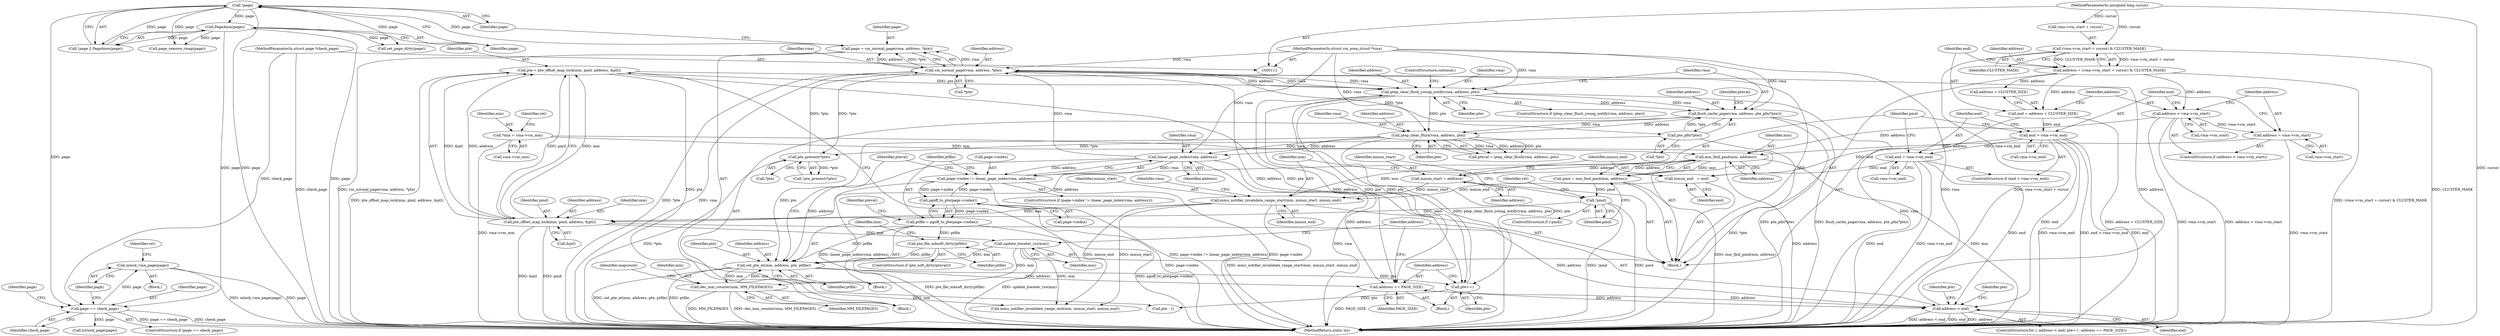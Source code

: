 digraph "0_linux_57e68e9cd65b4b8eb4045a1e0d0746458502554c_1@API" {
"1000270" [label="(Call,mlock_vma_page(page))"];
"1000266" [label="(Call,page == check_page)"];
"1000258" [label="(Call,!page)"];
"1000249" [label="(Call,page = vm_normal_page(vma, address, *pte))"];
"1000251" [label="(Call,vm_normal_page(vma, address, *pte))"];
"1000308" [label="(Call,linear_page_index(vma, address))"];
"1000299" [label="(Call,ptep_clear_flush(vma, address, pte))"];
"1000291" [label="(Call,flush_cache_page(vma, address, pte_pfn(*pte)))"];
"1000286" [label="(Call,ptep_clear_flush_young_notify(vma, address, pte))"];
"1000114" [label="(MethodParameterIn,struct vm_area_struct *vma)"];
"1000222" [label="(Call,pte = pte_offset_map_lock(mm, pmd, address, &ptl))"];
"1000224" [label="(Call,pte_offset_map_lock(mm, pmd, address, &ptl))"];
"1000192" [label="(Call,mmu_notifier_invalidate_range_start(mm, mmun_start, mmun_end))"];
"1000178" [label="(Call,mm_find_pmd(mm, address))"];
"1000118" [label="(Call,*mm = vma->vm_mm)"];
"1000155" [label="(Call,address < vma->vm_start)"];
"1000140" [label="(Call,address = (vma->vm_start + cursor) & CLUSTER_MASK)"];
"1000142" [label="(Call,(vma->vm_start + cursor) & CLUSTER_MASK)"];
"1000112" [label="(MethodParameterIn,unsigned long cursor)"];
"1000160" [label="(Call,address = vma->vm_start)"];
"1000186" [label="(Call,mmun_start = address)"];
"1000189" [label="(Call,mmun_end   = end)"];
"1000171" [label="(Call,end = vma->vm_end)"];
"1000166" [label="(Call,end > vma->vm_end)"];
"1000149" [label="(Call,end = address + CLUSTER_SIZE)"];
"1000182" [label="(Call,!pmd)"];
"1000176" [label="(Call,pmd = mm_find_pmd(mm, address))"];
"1000237" [label="(Call,pte++)"];
"1000324" [label="(Call,set_pte_at(mm, address, pte, ptfile))"];
"1000338" [label="(Call,dec_mm_counter(mm, MM_FILEPAGES))"];
"1000230" [label="(Call,update_hiwater_rss(mm))"];
"1000322" [label="(Call,pte_file_mksoft_dirty(ptfile))"];
"1000313" [label="(Call,ptfile = pgoff_to_pte(page->index))"];
"1000315" [label="(Call,pgoff_to_pte(page->index))"];
"1000304" [label="(Call,page->index != linear_page_index(vma, address))"];
"1000294" [label="(Call,pte_pfn(*pte))"];
"1000233" [label="(Call,address < end)"];
"1000239" [label="(Call,address += PAGE_SIZE)"];
"1000245" [label="(Call,pte_present(*pte))"];
"1000260" [label="(Call,PageAnon(page))"];
"1000115" [label="(MethodParameterIn,struct page *check_page)"];
"1000345" [label="(Call,pte - 1)"];
"1000195" [label="(Identifier,mmun_end)"];
"1000340" [label="(Identifier,MM_FILEPAGES)"];
"1000225" [label="(Identifier,mm)"];
"1000364" [label="(MethodReturn,static int)"];
"1000172" [label="(Identifier,end)"];
"1000178" [label="(Call,mm_find_pmd(mm, address))"];
"1000270" [label="(Call,mlock_vma_page(page))"];
"1000234" [label="(Identifier,address)"];
"1000268" [label="(Identifier,check_page)"];
"1000180" [label="(Identifier,address)"];
"1000251" [label="(Call,vm_normal_page(vma, address, *pte))"];
"1000162" [label="(Call,vma->vm_start)"];
"1000314" [label="(Identifier,ptfile)"];
"1000242" [label="(Block,)"];
"1000271" [label="(Identifier,page)"];
"1000116" [label="(Block,)"];
"1000334" [label="(Call,page_remove_rmap(page))"];
"1000194" [label="(Identifier,mmun_start)"];
"1000176" [label="(Call,pmd = mm_find_pmd(mm, address))"];
"1000260" [label="(Call,PageAnon(page))"];
"1000150" [label="(Identifier,end)"];
"1000253" [label="(Identifier,address)"];
"1000188" [label="(Identifier,address)"];
"1000181" [label="(ControlStructure,if (!pmd))"];
"1000311" [label="(Block,)"];
"1000321" [label="(Identifier,pteval)"];
"1000226" [label="(Identifier,pmd)"];
"1000285" [label="(ControlStructure,if (ptep_clear_flush_young_notify(vma, address, pte)))"];
"1000224" [label="(Call,pte_offset_map_lock(mm, pmd, address, &ptl))"];
"1000154" [label="(ControlStructure,if (address < vma->vm_start))"];
"1000182" [label="(Call,!pmd)"];
"1000246" [label="(Call,*pte)"];
"1000316" [label="(Call,page->index)"];
"1000165" [label="(ControlStructure,if (end > vma->vm_end))"];
"1000240" [label="(Identifier,address)"];
"1000309" [label="(Identifier,vma)"];
"1000331" [label="(Identifier,pteval)"];
"1000222" [label="(Call,pte = pte_offset_map_lock(mm, pmd, address, &ptl))"];
"1000247" [label="(Identifier,pte)"];
"1000289" [label="(Identifier,pte)"];
"1000193" [label="(Identifier,mm)"];
"1000151" [label="(Call,address + CLUSTER_SIZE)"];
"1000313" [label="(Call,ptfile = pgoff_to_pte(page->index))"];
"1000148" [label="(Identifier,CLUSTER_MASK)"];
"1000239" [label="(Call,address += PAGE_SIZE)"];
"1000319" [label="(ControlStructure,if (pte_soft_dirty(pteval)))"];
"1000326" [label="(Identifier,address)"];
"1000177" [label="(Identifier,pmd)"];
"1000115" [label="(MethodParameterIn,struct page *check_page)"];
"1000168" [label="(Call,vma->vm_end)"];
"1000161" [label="(Identifier,address)"];
"1000304" [label="(Call,page->index != linear_page_index(vma, address))"];
"1000286" [label="(Call,ptep_clear_flush_young_notify(vma, address, pte))"];
"1000156" [label="(Identifier,address)"];
"1000269" [label="(Block,)"];
"1000273" [label="(Identifier,ret)"];
"1000227" [label="(Identifier,address)"];
"1000149" [label="(Call,end = address + CLUSTER_SIZE)"];
"1000315" [label="(Call,pgoff_to_pte(page->index))"];
"1000267" [label="(Identifier,page)"];
"1000338" [label="(Call,dec_mm_counter(mm, MM_FILEPAGES))"];
"1000155" [label="(Call,address < vma->vm_start)"];
"1000250" [label="(Identifier,page)"];
"1000297" [label="(Call,pteval = ptep_clear_flush(vma, address, pte))"];
"1000328" [label="(Identifier,ptfile)"];
"1000191" [label="(Identifier,end)"];
"1000327" [label="(Identifier,pte)"];
"1000295" [label="(Call,*pte)"];
"1000192" [label="(Call,mmu_notifier_invalidate_range_start(mm, mmun_start, mmun_end))"];
"1000332" [label="(Call,set_page_dirty(page))"];
"1000278" [label="(Identifier,page)"];
"1000228" [label="(Call,&ptl)"];
"1000236" [label="(Block,)"];
"1000277" [label="(Call,trylock_page(page))"];
"1000230" [label="(Call,update_hiwater_rss(mm))"];
"1000187" [label="(Identifier,mmun_start)"];
"1000343" [label="(Identifier,mapcount)"];
"1000233" [label="(Call,address < end)"];
"1000294" [label="(Call,pte_pfn(*pte))"];
"1000305" [label="(Call,page->index)"];
"1000292" [label="(Identifier,vma)"];
"1000232" [label="(ControlStructure,for (; address < end; pte++, address += PAGE_SIZE))"];
"1000112" [label="(MethodParameterIn,unsigned long cursor)"];
"1000140" [label="(Call,address = (vma->vm_start + cursor) & CLUSTER_MASK)"];
"1000245" [label="(Call,pte_present(*pte))"];
"1000324" [label="(Call,set_pte_at(mm, address, pte, ptfile))"];
"1000171" [label="(Call,end = vma->vm_end)"];
"1000266" [label="(Call,page == check_page)"];
"1000235" [label="(Identifier,end)"];
"1000325" [label="(Identifier,mm)"];
"1000308" [label="(Call,linear_page_index(vma, address))"];
"1000238" [label="(Identifier,pte)"];
"1000118" [label="(Call,*mm = vma->vm_mm)"];
"1000261" [label="(Identifier,page)"];
"1000249" [label="(Call,page = vm_normal_page(vma, address, *pte))"];
"1000119" [label="(Identifier,mm)"];
"1000120" [label="(Call,vma->vm_mm)"];
"1000244" [label="(Call,!pte_present(*pte))"];
"1000166" [label="(Call,end > vma->vm_end)"];
"1000143" [label="(Call,vma->vm_start + cursor)"];
"1000300" [label="(Identifier,vma)"];
"1000186" [label="(Call,mmun_start = address)"];
"1000293" [label="(Identifier,address)"];
"1000339" [label="(Identifier,mm)"];
"1000190" [label="(Identifier,mmun_end)"];
"1000258" [label="(Call,!page)"];
"1000160" [label="(Call,address = vma->vm_start)"];
"1000301" [label="(Identifier,address)"];
"1000241" [label="(Identifier,PAGE_SIZE)"];
"1000346" [label="(Identifier,pte)"];
"1000223" [label="(Identifier,pte)"];
"1000322" [label="(Call,pte_file_mksoft_dirty(ptfile))"];
"1000349" [label="(Call,mmu_notifier_invalidate_range_end(mm, mmun_start, mmun_end))"];
"1000185" [label="(Identifier,ret)"];
"1000157" [label="(Call,vma->vm_start)"];
"1000179" [label="(Identifier,mm)"];
"1000183" [label="(Identifier,pmd)"];
"1000290" [label="(ControlStructure,continue;)"];
"1000114" [label="(MethodParameterIn,struct vm_area_struct *vma)"];
"1000231" [label="(Identifier,mm)"];
"1000201" [label="(Identifier,vma)"];
"1000291" [label="(Call,flush_cache_page(vma, address, pte_pfn(*pte)))"];
"1000299" [label="(Call,ptep_clear_flush(vma, address, pte))"];
"1000310" [label="(Identifier,address)"];
"1000265" [label="(ControlStructure,if (page == check_page))"];
"1000298" [label="(Identifier,pteval)"];
"1000303" [label="(ControlStructure,if (page->index != linear_page_index(vma, address)))"];
"1000259" [label="(Identifier,page)"];
"1000323" [label="(Identifier,ptfile)"];
"1000237" [label="(Call,pte++)"];
"1000142" [label="(Call,(vma->vm_start + cursor) & CLUSTER_MASK)"];
"1000252" [label="(Identifier,vma)"];
"1000302" [label="(Identifier,pte)"];
"1000141" [label="(Identifier,address)"];
"1000257" [label="(Call,!page || PageAnon(page))"];
"1000254" [label="(Call,*pte)"];
"1000189" [label="(Call,mmun_end   = end)"];
"1000287" [label="(Identifier,vma)"];
"1000173" [label="(Call,vma->vm_end)"];
"1000167" [label="(Identifier,end)"];
"1000288" [label="(Identifier,address)"];
"1000134" [label="(Identifier,ret)"];
"1000270" -> "1000269"  [label="AST: "];
"1000270" -> "1000271"  [label="CFG: "];
"1000271" -> "1000270"  [label="AST: "];
"1000273" -> "1000270"  [label="CFG: "];
"1000270" -> "1000364"  [label="DDG: mlock_vma_page(page)"];
"1000270" -> "1000364"  [label="DDG: page"];
"1000266" -> "1000270"  [label="DDG: page"];
"1000266" -> "1000265"  [label="AST: "];
"1000266" -> "1000268"  [label="CFG: "];
"1000267" -> "1000266"  [label="AST: "];
"1000268" -> "1000266"  [label="AST: "];
"1000271" -> "1000266"  [label="CFG: "];
"1000278" -> "1000266"  [label="CFG: "];
"1000266" -> "1000364"  [label="DDG: check_page"];
"1000266" -> "1000364"  [label="DDG: page == check_page"];
"1000258" -> "1000266"  [label="DDG: page"];
"1000260" -> "1000266"  [label="DDG: page"];
"1000115" -> "1000266"  [label="DDG: check_page"];
"1000266" -> "1000277"  [label="DDG: page"];
"1000258" -> "1000257"  [label="AST: "];
"1000258" -> "1000259"  [label="CFG: "];
"1000259" -> "1000258"  [label="AST: "];
"1000261" -> "1000258"  [label="CFG: "];
"1000257" -> "1000258"  [label="CFG: "];
"1000258" -> "1000364"  [label="DDG: page"];
"1000258" -> "1000257"  [label="DDG: page"];
"1000249" -> "1000258"  [label="DDG: page"];
"1000258" -> "1000260"  [label="DDG: page"];
"1000258" -> "1000332"  [label="DDG: page"];
"1000258" -> "1000334"  [label="DDG: page"];
"1000249" -> "1000242"  [label="AST: "];
"1000249" -> "1000251"  [label="CFG: "];
"1000250" -> "1000249"  [label="AST: "];
"1000251" -> "1000249"  [label="AST: "];
"1000259" -> "1000249"  [label="CFG: "];
"1000249" -> "1000364"  [label="DDG: vm_normal_page(vma, address, *pte)"];
"1000251" -> "1000249"  [label="DDG: vma"];
"1000251" -> "1000249"  [label="DDG: address"];
"1000251" -> "1000249"  [label="DDG: *pte"];
"1000251" -> "1000254"  [label="CFG: "];
"1000252" -> "1000251"  [label="AST: "];
"1000253" -> "1000251"  [label="AST: "];
"1000254" -> "1000251"  [label="AST: "];
"1000251" -> "1000364"  [label="DDG: *pte"];
"1000251" -> "1000364"  [label="DDG: vma"];
"1000251" -> "1000239"  [label="DDG: address"];
"1000251" -> "1000245"  [label="DDG: *pte"];
"1000308" -> "1000251"  [label="DDG: vma"];
"1000286" -> "1000251"  [label="DDG: vma"];
"1000114" -> "1000251"  [label="DDG: vma"];
"1000233" -> "1000251"  [label="DDG: address"];
"1000245" -> "1000251"  [label="DDG: *pte"];
"1000251" -> "1000286"  [label="DDG: vma"];
"1000251" -> "1000286"  [label="DDG: address"];
"1000251" -> "1000294"  [label="DDG: *pte"];
"1000308" -> "1000304"  [label="AST: "];
"1000308" -> "1000310"  [label="CFG: "];
"1000309" -> "1000308"  [label="AST: "];
"1000310" -> "1000308"  [label="AST: "];
"1000304" -> "1000308"  [label="CFG: "];
"1000308" -> "1000364"  [label="DDG: vma"];
"1000308" -> "1000239"  [label="DDG: address"];
"1000308" -> "1000304"  [label="DDG: vma"];
"1000308" -> "1000304"  [label="DDG: address"];
"1000299" -> "1000308"  [label="DDG: vma"];
"1000299" -> "1000308"  [label="DDG: address"];
"1000114" -> "1000308"  [label="DDG: vma"];
"1000308" -> "1000324"  [label="DDG: address"];
"1000299" -> "1000297"  [label="AST: "];
"1000299" -> "1000302"  [label="CFG: "];
"1000300" -> "1000299"  [label="AST: "];
"1000301" -> "1000299"  [label="AST: "];
"1000302" -> "1000299"  [label="AST: "];
"1000297" -> "1000299"  [label="CFG: "];
"1000299" -> "1000237"  [label="DDG: pte"];
"1000299" -> "1000297"  [label="DDG: vma"];
"1000299" -> "1000297"  [label="DDG: address"];
"1000299" -> "1000297"  [label="DDG: pte"];
"1000291" -> "1000299"  [label="DDG: vma"];
"1000291" -> "1000299"  [label="DDG: address"];
"1000114" -> "1000299"  [label="DDG: vma"];
"1000286" -> "1000299"  [label="DDG: pte"];
"1000299" -> "1000324"  [label="DDG: pte"];
"1000291" -> "1000242"  [label="AST: "];
"1000291" -> "1000294"  [label="CFG: "];
"1000292" -> "1000291"  [label="AST: "];
"1000293" -> "1000291"  [label="AST: "];
"1000294" -> "1000291"  [label="AST: "];
"1000298" -> "1000291"  [label="CFG: "];
"1000291" -> "1000364"  [label="DDG: flush_cache_page(vma, address, pte_pfn(*pte))"];
"1000291" -> "1000364"  [label="DDG: pte_pfn(*pte)"];
"1000286" -> "1000291"  [label="DDG: vma"];
"1000286" -> "1000291"  [label="DDG: address"];
"1000114" -> "1000291"  [label="DDG: vma"];
"1000294" -> "1000291"  [label="DDG: *pte"];
"1000286" -> "1000285"  [label="AST: "];
"1000286" -> "1000289"  [label="CFG: "];
"1000287" -> "1000286"  [label="AST: "];
"1000288" -> "1000286"  [label="AST: "];
"1000289" -> "1000286"  [label="AST: "];
"1000290" -> "1000286"  [label="CFG: "];
"1000292" -> "1000286"  [label="CFG: "];
"1000286" -> "1000364"  [label="DDG: ptep_clear_flush_young_notify(vma, address, pte)"];
"1000286" -> "1000364"  [label="DDG: vma"];
"1000286" -> "1000237"  [label="DDG: pte"];
"1000286" -> "1000239"  [label="DDG: address"];
"1000114" -> "1000286"  [label="DDG: vma"];
"1000222" -> "1000286"  [label="DDG: pte"];
"1000237" -> "1000286"  [label="DDG: pte"];
"1000114" -> "1000111"  [label="AST: "];
"1000114" -> "1000364"  [label="DDG: vma"];
"1000222" -> "1000116"  [label="AST: "];
"1000222" -> "1000224"  [label="CFG: "];
"1000223" -> "1000222"  [label="AST: "];
"1000224" -> "1000222"  [label="AST: "];
"1000231" -> "1000222"  [label="CFG: "];
"1000222" -> "1000364"  [label="DDG: pte_offset_map_lock(mm, pmd, address, &ptl)"];
"1000224" -> "1000222"  [label="DDG: mm"];
"1000224" -> "1000222"  [label="DDG: pmd"];
"1000224" -> "1000222"  [label="DDG: address"];
"1000224" -> "1000222"  [label="DDG: &ptl"];
"1000222" -> "1000237"  [label="DDG: pte"];
"1000222" -> "1000345"  [label="DDG: pte"];
"1000224" -> "1000228"  [label="CFG: "];
"1000225" -> "1000224"  [label="AST: "];
"1000226" -> "1000224"  [label="AST: "];
"1000227" -> "1000224"  [label="AST: "];
"1000228" -> "1000224"  [label="AST: "];
"1000224" -> "1000364"  [label="DDG: pmd"];
"1000224" -> "1000364"  [label="DDG: &ptl"];
"1000192" -> "1000224"  [label="DDG: mm"];
"1000182" -> "1000224"  [label="DDG: pmd"];
"1000178" -> "1000224"  [label="DDG: address"];
"1000224" -> "1000230"  [label="DDG: mm"];
"1000224" -> "1000233"  [label="DDG: address"];
"1000192" -> "1000116"  [label="AST: "];
"1000192" -> "1000195"  [label="CFG: "];
"1000193" -> "1000192"  [label="AST: "];
"1000194" -> "1000192"  [label="AST: "];
"1000195" -> "1000192"  [label="AST: "];
"1000201" -> "1000192"  [label="CFG: "];
"1000192" -> "1000364"  [label="DDG: mmu_notifier_invalidate_range_start(mm, mmun_start, mmun_end)"];
"1000178" -> "1000192"  [label="DDG: mm"];
"1000186" -> "1000192"  [label="DDG: mmun_start"];
"1000189" -> "1000192"  [label="DDG: mmun_end"];
"1000192" -> "1000349"  [label="DDG: mmun_start"];
"1000192" -> "1000349"  [label="DDG: mmun_end"];
"1000178" -> "1000176"  [label="AST: "];
"1000178" -> "1000180"  [label="CFG: "];
"1000179" -> "1000178"  [label="AST: "];
"1000180" -> "1000178"  [label="AST: "];
"1000176" -> "1000178"  [label="CFG: "];
"1000178" -> "1000364"  [label="DDG: mm"];
"1000178" -> "1000364"  [label="DDG: address"];
"1000178" -> "1000176"  [label="DDG: mm"];
"1000178" -> "1000176"  [label="DDG: address"];
"1000118" -> "1000178"  [label="DDG: mm"];
"1000155" -> "1000178"  [label="DDG: address"];
"1000160" -> "1000178"  [label="DDG: address"];
"1000178" -> "1000186"  [label="DDG: address"];
"1000118" -> "1000116"  [label="AST: "];
"1000118" -> "1000120"  [label="CFG: "];
"1000119" -> "1000118"  [label="AST: "];
"1000120" -> "1000118"  [label="AST: "];
"1000134" -> "1000118"  [label="CFG: "];
"1000118" -> "1000364"  [label="DDG: vma->vm_mm"];
"1000155" -> "1000154"  [label="AST: "];
"1000155" -> "1000157"  [label="CFG: "];
"1000156" -> "1000155"  [label="AST: "];
"1000157" -> "1000155"  [label="AST: "];
"1000161" -> "1000155"  [label="CFG: "];
"1000167" -> "1000155"  [label="CFG: "];
"1000155" -> "1000364"  [label="DDG: vma->vm_start"];
"1000155" -> "1000364"  [label="DDG: address < vma->vm_start"];
"1000140" -> "1000155"  [label="DDG: address"];
"1000155" -> "1000160"  [label="DDG: vma->vm_start"];
"1000140" -> "1000116"  [label="AST: "];
"1000140" -> "1000142"  [label="CFG: "];
"1000141" -> "1000140"  [label="AST: "];
"1000142" -> "1000140"  [label="AST: "];
"1000150" -> "1000140"  [label="CFG: "];
"1000140" -> "1000364"  [label="DDG: (vma->vm_start + cursor) & CLUSTER_MASK"];
"1000142" -> "1000140"  [label="DDG: vma->vm_start + cursor"];
"1000142" -> "1000140"  [label="DDG: CLUSTER_MASK"];
"1000140" -> "1000149"  [label="DDG: address"];
"1000140" -> "1000151"  [label="DDG: address"];
"1000142" -> "1000148"  [label="CFG: "];
"1000143" -> "1000142"  [label="AST: "];
"1000148" -> "1000142"  [label="AST: "];
"1000142" -> "1000364"  [label="DDG: CLUSTER_MASK"];
"1000142" -> "1000364"  [label="DDG: vma->vm_start + cursor"];
"1000112" -> "1000142"  [label="DDG: cursor"];
"1000112" -> "1000111"  [label="AST: "];
"1000112" -> "1000364"  [label="DDG: cursor"];
"1000112" -> "1000143"  [label="DDG: cursor"];
"1000160" -> "1000154"  [label="AST: "];
"1000160" -> "1000162"  [label="CFG: "];
"1000161" -> "1000160"  [label="AST: "];
"1000162" -> "1000160"  [label="AST: "];
"1000167" -> "1000160"  [label="CFG: "];
"1000160" -> "1000364"  [label="DDG: vma->vm_start"];
"1000186" -> "1000116"  [label="AST: "];
"1000186" -> "1000188"  [label="CFG: "];
"1000187" -> "1000186"  [label="AST: "];
"1000188" -> "1000186"  [label="AST: "];
"1000190" -> "1000186"  [label="CFG: "];
"1000189" -> "1000116"  [label="AST: "];
"1000189" -> "1000191"  [label="CFG: "];
"1000190" -> "1000189"  [label="AST: "];
"1000191" -> "1000189"  [label="AST: "];
"1000193" -> "1000189"  [label="CFG: "];
"1000171" -> "1000189"  [label="DDG: end"];
"1000166" -> "1000189"  [label="DDG: end"];
"1000171" -> "1000165"  [label="AST: "];
"1000171" -> "1000173"  [label="CFG: "];
"1000172" -> "1000171"  [label="AST: "];
"1000173" -> "1000171"  [label="AST: "];
"1000177" -> "1000171"  [label="CFG: "];
"1000171" -> "1000364"  [label="DDG: end"];
"1000171" -> "1000364"  [label="DDG: vma->vm_end"];
"1000166" -> "1000171"  [label="DDG: vma->vm_end"];
"1000171" -> "1000233"  [label="DDG: end"];
"1000166" -> "1000165"  [label="AST: "];
"1000166" -> "1000168"  [label="CFG: "];
"1000167" -> "1000166"  [label="AST: "];
"1000168" -> "1000166"  [label="AST: "];
"1000172" -> "1000166"  [label="CFG: "];
"1000177" -> "1000166"  [label="CFG: "];
"1000166" -> "1000364"  [label="DDG: vma->vm_end"];
"1000166" -> "1000364"  [label="DDG: end > vma->vm_end"];
"1000166" -> "1000364"  [label="DDG: end"];
"1000149" -> "1000166"  [label="DDG: end"];
"1000166" -> "1000233"  [label="DDG: end"];
"1000149" -> "1000116"  [label="AST: "];
"1000149" -> "1000151"  [label="CFG: "];
"1000150" -> "1000149"  [label="AST: "];
"1000151" -> "1000149"  [label="AST: "];
"1000156" -> "1000149"  [label="CFG: "];
"1000149" -> "1000364"  [label="DDG: address + CLUSTER_SIZE"];
"1000182" -> "1000181"  [label="AST: "];
"1000182" -> "1000183"  [label="CFG: "];
"1000183" -> "1000182"  [label="AST: "];
"1000185" -> "1000182"  [label="CFG: "];
"1000187" -> "1000182"  [label="CFG: "];
"1000182" -> "1000364"  [label="DDG: !pmd"];
"1000182" -> "1000364"  [label="DDG: pmd"];
"1000176" -> "1000182"  [label="DDG: pmd"];
"1000176" -> "1000116"  [label="AST: "];
"1000177" -> "1000176"  [label="AST: "];
"1000183" -> "1000176"  [label="CFG: "];
"1000176" -> "1000364"  [label="DDG: mm_find_pmd(mm, address)"];
"1000237" -> "1000236"  [label="AST: "];
"1000237" -> "1000238"  [label="CFG: "];
"1000238" -> "1000237"  [label="AST: "];
"1000240" -> "1000237"  [label="CFG: "];
"1000324" -> "1000237"  [label="DDG: pte"];
"1000237" -> "1000345"  [label="DDG: pte"];
"1000324" -> "1000311"  [label="AST: "];
"1000324" -> "1000328"  [label="CFG: "];
"1000325" -> "1000324"  [label="AST: "];
"1000326" -> "1000324"  [label="AST: "];
"1000327" -> "1000324"  [label="AST: "];
"1000328" -> "1000324"  [label="AST: "];
"1000331" -> "1000324"  [label="CFG: "];
"1000324" -> "1000364"  [label="DDG: ptfile"];
"1000324" -> "1000364"  [label="DDG: set_pte_at(mm, address, pte, ptfile)"];
"1000324" -> "1000239"  [label="DDG: address"];
"1000338" -> "1000324"  [label="DDG: mm"];
"1000230" -> "1000324"  [label="DDG: mm"];
"1000322" -> "1000324"  [label="DDG: ptfile"];
"1000313" -> "1000324"  [label="DDG: ptfile"];
"1000324" -> "1000338"  [label="DDG: mm"];
"1000338" -> "1000242"  [label="AST: "];
"1000338" -> "1000340"  [label="CFG: "];
"1000339" -> "1000338"  [label="AST: "];
"1000340" -> "1000338"  [label="AST: "];
"1000343" -> "1000338"  [label="CFG: "];
"1000338" -> "1000364"  [label="DDG: dec_mm_counter(mm, MM_FILEPAGES)"];
"1000338" -> "1000364"  [label="DDG: MM_FILEPAGES"];
"1000230" -> "1000338"  [label="DDG: mm"];
"1000338" -> "1000349"  [label="DDG: mm"];
"1000230" -> "1000116"  [label="AST: "];
"1000230" -> "1000231"  [label="CFG: "];
"1000231" -> "1000230"  [label="AST: "];
"1000234" -> "1000230"  [label="CFG: "];
"1000230" -> "1000364"  [label="DDG: update_hiwater_rss(mm)"];
"1000230" -> "1000349"  [label="DDG: mm"];
"1000322" -> "1000319"  [label="AST: "];
"1000322" -> "1000323"  [label="CFG: "];
"1000323" -> "1000322"  [label="AST: "];
"1000325" -> "1000322"  [label="CFG: "];
"1000322" -> "1000364"  [label="DDG: pte_file_mksoft_dirty(ptfile)"];
"1000313" -> "1000322"  [label="DDG: ptfile"];
"1000313" -> "1000311"  [label="AST: "];
"1000313" -> "1000315"  [label="CFG: "];
"1000314" -> "1000313"  [label="AST: "];
"1000315" -> "1000313"  [label="AST: "];
"1000321" -> "1000313"  [label="CFG: "];
"1000313" -> "1000364"  [label="DDG: pgoff_to_pte(page->index)"];
"1000315" -> "1000313"  [label="DDG: page->index"];
"1000315" -> "1000316"  [label="CFG: "];
"1000316" -> "1000315"  [label="AST: "];
"1000315" -> "1000364"  [label="DDG: page->index"];
"1000315" -> "1000304"  [label="DDG: page->index"];
"1000304" -> "1000315"  [label="DDG: page->index"];
"1000304" -> "1000303"  [label="AST: "];
"1000305" -> "1000304"  [label="AST: "];
"1000314" -> "1000304"  [label="CFG: "];
"1000331" -> "1000304"  [label="CFG: "];
"1000304" -> "1000364"  [label="DDG: page->index"];
"1000304" -> "1000364"  [label="DDG: page->index != linear_page_index(vma, address)"];
"1000304" -> "1000364"  [label="DDG: linear_page_index(vma, address)"];
"1000294" -> "1000295"  [label="CFG: "];
"1000295" -> "1000294"  [label="AST: "];
"1000294" -> "1000364"  [label="DDG: *pte"];
"1000294" -> "1000245"  [label="DDG: *pte"];
"1000233" -> "1000232"  [label="AST: "];
"1000233" -> "1000235"  [label="CFG: "];
"1000234" -> "1000233"  [label="AST: "];
"1000235" -> "1000233"  [label="AST: "];
"1000247" -> "1000233"  [label="CFG: "];
"1000346" -> "1000233"  [label="CFG: "];
"1000233" -> "1000364"  [label="DDG: address < end"];
"1000233" -> "1000364"  [label="DDG: end"];
"1000233" -> "1000364"  [label="DDG: address"];
"1000239" -> "1000233"  [label="DDG: address"];
"1000233" -> "1000239"  [label="DDG: address"];
"1000239" -> "1000236"  [label="AST: "];
"1000239" -> "1000241"  [label="CFG: "];
"1000240" -> "1000239"  [label="AST: "];
"1000241" -> "1000239"  [label="AST: "];
"1000234" -> "1000239"  [label="CFG: "];
"1000239" -> "1000364"  [label="DDG: PAGE_SIZE"];
"1000245" -> "1000244"  [label="AST: "];
"1000245" -> "1000246"  [label="CFG: "];
"1000246" -> "1000245"  [label="AST: "];
"1000244" -> "1000245"  [label="CFG: "];
"1000245" -> "1000364"  [label="DDG: *pte"];
"1000245" -> "1000244"  [label="DDG: *pte"];
"1000260" -> "1000257"  [label="AST: "];
"1000260" -> "1000261"  [label="CFG: "];
"1000261" -> "1000260"  [label="AST: "];
"1000257" -> "1000260"  [label="CFG: "];
"1000260" -> "1000364"  [label="DDG: page"];
"1000260" -> "1000257"  [label="DDG: page"];
"1000260" -> "1000332"  [label="DDG: page"];
"1000260" -> "1000334"  [label="DDG: page"];
"1000115" -> "1000111"  [label="AST: "];
"1000115" -> "1000364"  [label="DDG: check_page"];
}
